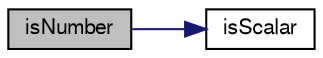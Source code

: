digraph "isNumber"
{
  bgcolor="transparent";
  edge [fontname="FreeSans",fontsize="10",labelfontname="FreeSans",labelfontsize="10"];
  node [fontname="FreeSans",fontsize="10",shape=record];
  rankdir="LR";
  Node647 [label="isNumber",height=0.2,width=0.4,color="black", fillcolor="grey75", style="filled", fontcolor="black"];
  Node647 -> Node648 [color="midnightblue",fontsize="10",style="solid",fontname="FreeSans"];
  Node648 [label="isScalar",height=0.2,width=0.4,color="black",URL="$a26306.html#a9482387ad3437420d3636203553ccfe4"];
}
